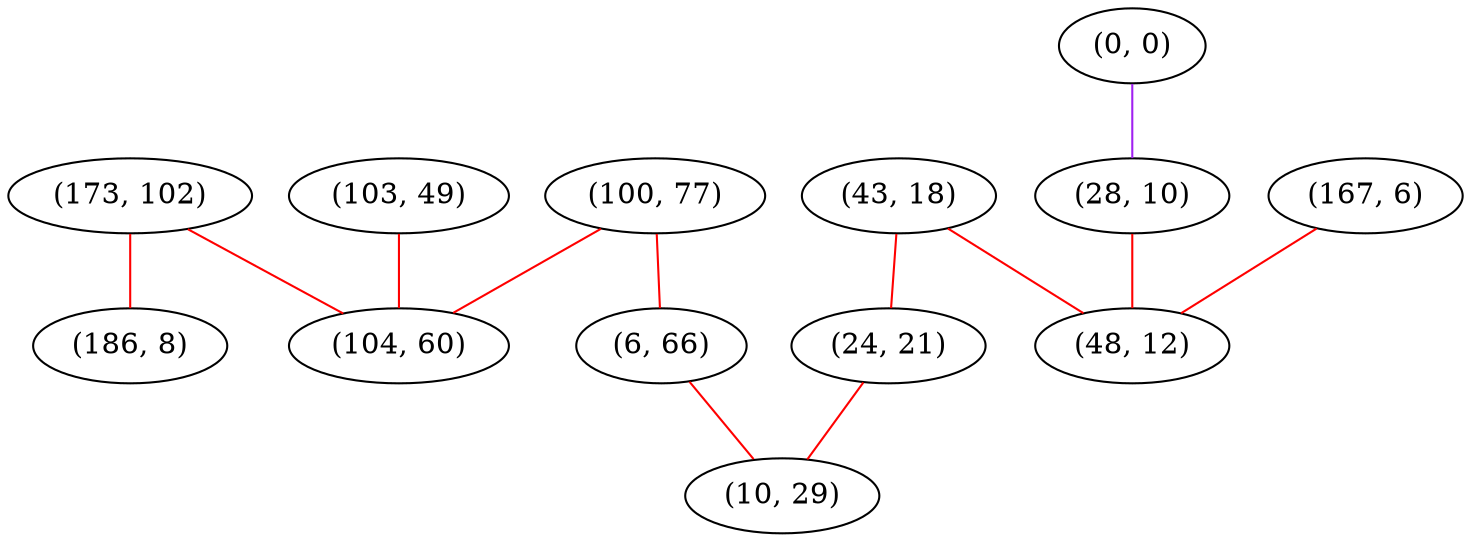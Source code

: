 graph "" {
"(173, 102)";
"(0, 0)";
"(28, 10)";
"(167, 6)";
"(103, 49)";
"(100, 77)";
"(186, 8)";
"(6, 66)";
"(104, 60)";
"(43, 18)";
"(24, 21)";
"(10, 29)";
"(48, 12)";
"(173, 102)" -- "(186, 8)"  [color=red, key=0, weight=1];
"(173, 102)" -- "(104, 60)"  [color=red, key=0, weight=1];
"(0, 0)" -- "(28, 10)"  [color=purple, key=0, weight=4];
"(28, 10)" -- "(48, 12)"  [color=red, key=0, weight=1];
"(167, 6)" -- "(48, 12)"  [color=red, key=0, weight=1];
"(103, 49)" -- "(104, 60)"  [color=red, key=0, weight=1];
"(100, 77)" -- "(6, 66)"  [color=red, key=0, weight=1];
"(100, 77)" -- "(104, 60)"  [color=red, key=0, weight=1];
"(6, 66)" -- "(10, 29)"  [color=red, key=0, weight=1];
"(43, 18)" -- "(24, 21)"  [color=red, key=0, weight=1];
"(43, 18)" -- "(48, 12)"  [color=red, key=0, weight=1];
"(24, 21)" -- "(10, 29)"  [color=red, key=0, weight=1];
}
